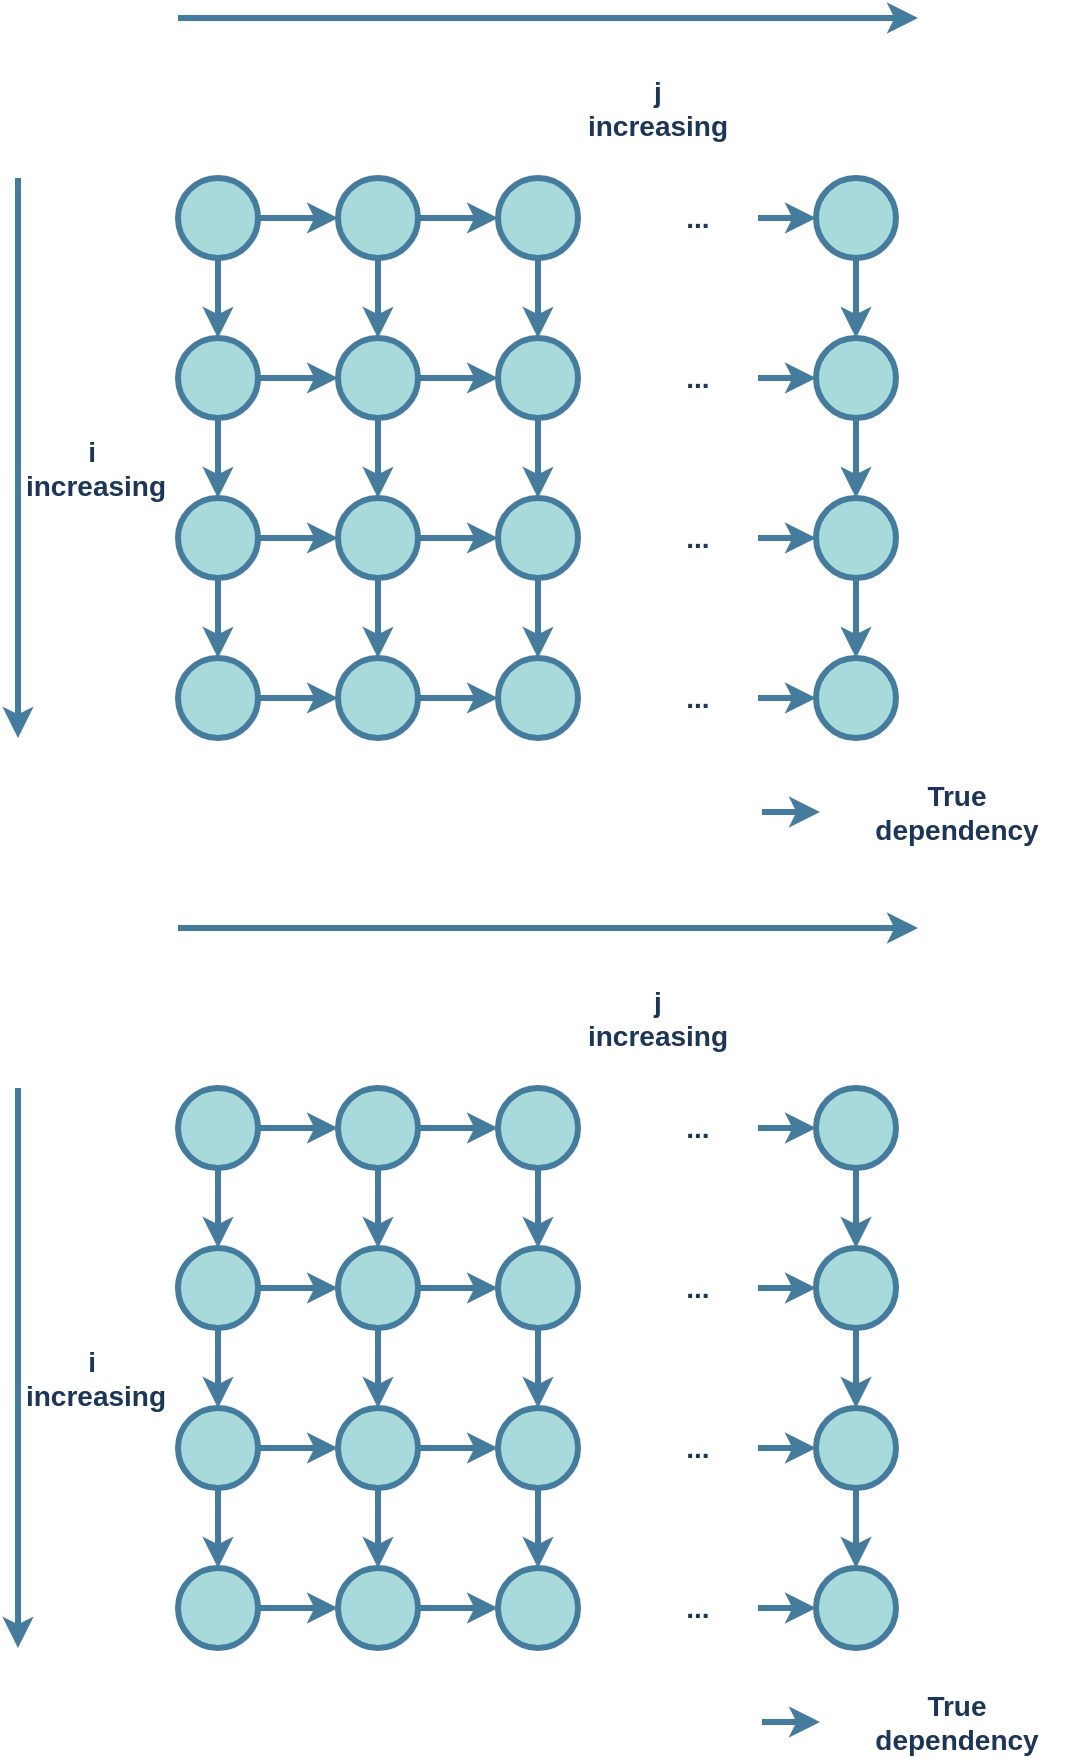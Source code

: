 <mxfile version="21.7.5" type="github">
  <diagram name="Page-1" id="7In59A1sgAPbLbXznsLF">
    <mxGraphModel dx="1430" dy="732" grid="0" gridSize="10" guides="1" tooltips="1" connect="1" arrows="1" fold="1" page="1" pageScale="1" pageWidth="850" pageHeight="1100" math="0" shadow="0">
      <root>
        <mxCell id="0" />
        <mxCell id="1" parent="0" />
        <mxCell id="GX78M3u3ePjl-X8wYyLm-103" value="" style="edgeStyle=orthogonalEdgeStyle;rounded=0;orthogonalLoop=1;jettySize=auto;html=1;labelBackgroundColor=none;strokeColor=#457B9D;fontColor=default;fontSize=14;fontStyle=1;strokeWidth=3;" edge="1" parent="1" source="GX78M3u3ePjl-X8wYyLm-1" target="GX78M3u3ePjl-X8wYyLm-2">
          <mxGeometry relative="1" as="geometry" />
        </mxCell>
        <mxCell id="GX78M3u3ePjl-X8wYyLm-108" value="" style="edgeStyle=orthogonalEdgeStyle;rounded=0;orthogonalLoop=1;jettySize=auto;html=1;labelBackgroundColor=none;strokeColor=#457B9D;fontColor=default;fontSize=14;fontStyle=1;strokeWidth=3;" edge="1" parent="1" source="GX78M3u3ePjl-X8wYyLm-1" target="GX78M3u3ePjl-X8wYyLm-96">
          <mxGeometry relative="1" as="geometry" />
        </mxCell>
        <mxCell id="GX78M3u3ePjl-X8wYyLm-1" value="" style="ellipse;whiteSpace=wrap;html=1;aspect=fixed;labelBackgroundColor=none;fillColor=#A8DADC;strokeColor=#457B9D;fontColor=#1D3557;fontSize=14;fontStyle=1;strokeWidth=3;" vertex="1" parent="1">
          <mxGeometry x="196" y="196" width="40" height="40" as="geometry" />
        </mxCell>
        <mxCell id="GX78M3u3ePjl-X8wYyLm-52" style="edgeStyle=orthogonalEdgeStyle;rounded=0;orthogonalLoop=1;jettySize=auto;html=1;exitX=1;exitY=0.5;exitDx=0;exitDy=0;entryX=0;entryY=0.5;entryDx=0;entryDy=0;labelBackgroundColor=none;strokeColor=#457B9D;fontColor=default;fontSize=14;fontStyle=1;strokeWidth=3;" edge="1" parent="1" source="GX78M3u3ePjl-X8wYyLm-2" target="GX78M3u3ePjl-X8wYyLm-3">
          <mxGeometry relative="1" as="geometry" />
        </mxCell>
        <mxCell id="GX78M3u3ePjl-X8wYyLm-104" value="" style="edgeStyle=orthogonalEdgeStyle;rounded=0;orthogonalLoop=1;jettySize=auto;html=1;labelBackgroundColor=none;strokeColor=#457B9D;fontColor=default;fontSize=14;fontStyle=1;strokeWidth=3;" edge="1" parent="1" source="GX78M3u3ePjl-X8wYyLm-2" target="GX78M3u3ePjl-X8wYyLm-4">
          <mxGeometry relative="1" as="geometry" />
        </mxCell>
        <mxCell id="GX78M3u3ePjl-X8wYyLm-2" value="" style="ellipse;whiteSpace=wrap;html=1;aspect=fixed;labelBackgroundColor=none;fillColor=#A8DADC;strokeColor=#457B9D;fontColor=#1D3557;fontSize=14;fontStyle=1;strokeWidth=3;" vertex="1" parent="1">
          <mxGeometry x="196" y="276" width="40" height="40" as="geometry" />
        </mxCell>
        <mxCell id="GX78M3u3ePjl-X8wYyLm-98" value="" style="edgeStyle=orthogonalEdgeStyle;rounded=0;orthogonalLoop=1;jettySize=auto;html=1;labelBackgroundColor=none;strokeColor=#457B9D;fontColor=default;fontSize=14;fontStyle=1;strokeWidth=3;" edge="1" parent="1" source="GX78M3u3ePjl-X8wYyLm-3" target="GX78M3u3ePjl-X8wYyLm-5">
          <mxGeometry relative="1" as="geometry" />
        </mxCell>
        <mxCell id="GX78M3u3ePjl-X8wYyLm-109" value="" style="edgeStyle=orthogonalEdgeStyle;rounded=0;orthogonalLoop=1;jettySize=auto;html=1;labelBackgroundColor=none;strokeColor=#457B9D;fontColor=default;fontSize=14;fontStyle=1;strokeWidth=3;" edge="1" parent="1" source="GX78M3u3ePjl-X8wYyLm-3" target="GX78M3u3ePjl-X8wYyLm-99">
          <mxGeometry relative="1" as="geometry" />
        </mxCell>
        <mxCell id="GX78M3u3ePjl-X8wYyLm-3" value="" style="ellipse;whiteSpace=wrap;html=1;aspect=fixed;labelBackgroundColor=none;fillColor=#A8DADC;strokeColor=#457B9D;fontColor=#1D3557;fontSize=14;fontStyle=1;strokeWidth=3;" vertex="1" parent="1">
          <mxGeometry x="276" y="276" width="40" height="40" as="geometry" />
        </mxCell>
        <mxCell id="GX78M3u3ePjl-X8wYyLm-53" value="" style="edgeStyle=orthogonalEdgeStyle;rounded=0;orthogonalLoop=1;jettySize=auto;html=1;labelBackgroundColor=none;strokeColor=#457B9D;fontColor=default;fontSize=14;fontStyle=1;strokeWidth=3;" edge="1" parent="1" source="GX78M3u3ePjl-X8wYyLm-4" target="GX78M3u3ePjl-X8wYyLm-5">
          <mxGeometry relative="1" as="geometry" />
        </mxCell>
        <mxCell id="GX78M3u3ePjl-X8wYyLm-105" value="" style="edgeStyle=orthogonalEdgeStyle;rounded=0;orthogonalLoop=1;jettySize=auto;html=1;labelBackgroundColor=none;strokeColor=#457B9D;fontColor=default;fontSize=14;fontStyle=1;strokeWidth=3;" edge="1" parent="1" source="GX78M3u3ePjl-X8wYyLm-4" target="GX78M3u3ePjl-X8wYyLm-7">
          <mxGeometry relative="1" as="geometry" />
        </mxCell>
        <mxCell id="GX78M3u3ePjl-X8wYyLm-4" value="" style="ellipse;whiteSpace=wrap;html=1;aspect=fixed;labelBackgroundColor=none;fillColor=#A8DADC;strokeColor=#457B9D;fontColor=#1D3557;fontSize=14;fontStyle=1;strokeWidth=3;" vertex="1" parent="1">
          <mxGeometry x="196" y="356" width="40" height="40" as="geometry" />
        </mxCell>
        <mxCell id="GX78M3u3ePjl-X8wYyLm-54" value="" style="edgeStyle=orthogonalEdgeStyle;rounded=0;orthogonalLoop=1;jettySize=auto;html=1;labelBackgroundColor=none;strokeColor=#457B9D;fontColor=default;fontSize=14;fontStyle=1;strokeWidth=3;" edge="1" parent="1" source="GX78M3u3ePjl-X8wYyLm-5" target="GX78M3u3ePjl-X8wYyLm-6">
          <mxGeometry relative="1" as="geometry" />
        </mxCell>
        <mxCell id="GX78M3u3ePjl-X8wYyLm-106" value="" style="edgeStyle=orthogonalEdgeStyle;rounded=0;orthogonalLoop=1;jettySize=auto;html=1;labelBackgroundColor=none;strokeColor=#457B9D;fontColor=default;fontSize=14;fontStyle=1;strokeWidth=3;" edge="1" parent="1" source="GX78M3u3ePjl-X8wYyLm-5" target="GX78M3u3ePjl-X8wYyLm-8">
          <mxGeometry relative="1" as="geometry" />
        </mxCell>
        <mxCell id="GX78M3u3ePjl-X8wYyLm-5" value="" style="ellipse;whiteSpace=wrap;html=1;aspect=fixed;labelBackgroundColor=none;fillColor=#A8DADC;strokeColor=#457B9D;fontColor=#1D3557;fontSize=14;fontStyle=1;strokeWidth=3;" vertex="1" parent="1">
          <mxGeometry x="276" y="356" width="40" height="40" as="geometry" />
        </mxCell>
        <mxCell id="GX78M3u3ePjl-X8wYyLm-110" value="" style="edgeStyle=orthogonalEdgeStyle;rounded=0;orthogonalLoop=1;jettySize=auto;html=1;labelBackgroundColor=none;strokeColor=#457B9D;fontColor=default;fontSize=14;fontStyle=1;strokeWidth=3;" edge="1" parent="1" source="GX78M3u3ePjl-X8wYyLm-6" target="GX78M3u3ePjl-X8wYyLm-9">
          <mxGeometry relative="1" as="geometry" />
        </mxCell>
        <mxCell id="GX78M3u3ePjl-X8wYyLm-6" value="" style="ellipse;whiteSpace=wrap;html=1;aspect=fixed;labelBackgroundColor=none;fillColor=#A8DADC;strokeColor=#457B9D;fontColor=#1D3557;fontSize=14;fontStyle=1;strokeWidth=3;" vertex="1" parent="1">
          <mxGeometry x="356" y="356" width="40" height="40" as="geometry" />
        </mxCell>
        <mxCell id="GX78M3u3ePjl-X8wYyLm-55" value="" style="edgeStyle=orthogonalEdgeStyle;rounded=0;orthogonalLoop=1;jettySize=auto;html=1;labelBackgroundColor=none;strokeColor=#457B9D;fontColor=default;fontSize=14;fontStyle=1;strokeWidth=3;" edge="1" parent="1" source="GX78M3u3ePjl-X8wYyLm-7" target="GX78M3u3ePjl-X8wYyLm-8">
          <mxGeometry relative="1" as="geometry" />
        </mxCell>
        <mxCell id="GX78M3u3ePjl-X8wYyLm-7" value="" style="ellipse;whiteSpace=wrap;html=1;aspect=fixed;labelBackgroundColor=none;fillColor=#A8DADC;strokeColor=#457B9D;fontColor=#1D3557;fontSize=14;fontStyle=1;strokeWidth=3;" vertex="1" parent="1">
          <mxGeometry x="196" y="436" width="40" height="40" as="geometry" />
        </mxCell>
        <mxCell id="GX78M3u3ePjl-X8wYyLm-56" value="" style="edgeStyle=orthogonalEdgeStyle;rounded=0;orthogonalLoop=1;jettySize=auto;html=1;labelBackgroundColor=none;strokeColor=#457B9D;fontColor=default;fontSize=14;fontStyle=1;strokeWidth=3;" edge="1" parent="1" source="GX78M3u3ePjl-X8wYyLm-8" target="GX78M3u3ePjl-X8wYyLm-9">
          <mxGeometry relative="1" as="geometry" />
        </mxCell>
        <mxCell id="GX78M3u3ePjl-X8wYyLm-8" value="" style="ellipse;whiteSpace=wrap;html=1;aspect=fixed;labelBackgroundColor=none;fillColor=#A8DADC;strokeColor=#457B9D;fontColor=#1D3557;fontSize=14;fontStyle=1;strokeWidth=3;" vertex="1" parent="1">
          <mxGeometry x="276" y="436" width="40" height="40" as="geometry" />
        </mxCell>
        <mxCell id="GX78M3u3ePjl-X8wYyLm-9" value="" style="ellipse;whiteSpace=wrap;html=1;aspect=fixed;labelBackgroundColor=none;fillColor=#A8DADC;strokeColor=#457B9D;fontColor=#1D3557;fontSize=14;fontStyle=1;strokeWidth=3;" vertex="1" parent="1">
          <mxGeometry x="356" y="436" width="40" height="40" as="geometry" />
        </mxCell>
        <mxCell id="GX78M3u3ePjl-X8wYyLm-95" value="" style="endArrow=classic;html=1;rounded=0;exitX=0.5;exitY=1;exitDx=0;exitDy=0;entryX=0.5;entryY=0;entryDx=0;entryDy=0;labelBackgroundColor=none;strokeColor=#457B9D;fontColor=default;fontSize=14;fontStyle=1;strokeWidth=3;" edge="1" parent="1" source="GX78M3u3ePjl-X8wYyLm-96" target="GX78M3u3ePjl-X8wYyLm-3">
          <mxGeometry width="50" height="50" relative="1" as="geometry">
            <mxPoint x="636" y="666" as="sourcePoint" />
            <mxPoint x="686" y="616" as="targetPoint" />
          </mxGeometry>
        </mxCell>
        <mxCell id="GX78M3u3ePjl-X8wYyLm-107" value="" style="edgeStyle=orthogonalEdgeStyle;rounded=0;orthogonalLoop=1;jettySize=auto;html=1;labelBackgroundColor=none;strokeColor=#457B9D;fontColor=default;fontSize=14;fontStyle=1;strokeWidth=3;" edge="1" parent="1" source="GX78M3u3ePjl-X8wYyLm-96" target="GX78M3u3ePjl-X8wYyLm-101">
          <mxGeometry relative="1" as="geometry" />
        </mxCell>
        <mxCell id="GX78M3u3ePjl-X8wYyLm-96" value="" style="ellipse;whiteSpace=wrap;html=1;aspect=fixed;labelBackgroundColor=none;fillColor=#A8DADC;strokeColor=#457B9D;fontColor=#1D3557;fontSize=14;fontStyle=1;strokeWidth=3;" vertex="1" parent="1">
          <mxGeometry x="276" y="196" width="40" height="40" as="geometry" />
        </mxCell>
        <mxCell id="GX78M3u3ePjl-X8wYyLm-100" value="" style="edgeStyle=orthogonalEdgeStyle;rounded=0;orthogonalLoop=1;jettySize=auto;html=1;labelBackgroundColor=none;strokeColor=#457B9D;fontColor=default;fontSize=14;fontStyle=1;strokeWidth=3;" edge="1" parent="1" source="GX78M3u3ePjl-X8wYyLm-99" target="GX78M3u3ePjl-X8wYyLm-6">
          <mxGeometry relative="1" as="geometry" />
        </mxCell>
        <mxCell id="GX78M3u3ePjl-X8wYyLm-99" value="" style="ellipse;whiteSpace=wrap;html=1;aspect=fixed;labelBackgroundColor=none;fillColor=#A8DADC;strokeColor=#457B9D;fontColor=#1D3557;fontSize=14;fontStyle=1;strokeWidth=3;" vertex="1" parent="1">
          <mxGeometry x="356" y="276" width="40" height="40" as="geometry" />
        </mxCell>
        <mxCell id="GX78M3u3ePjl-X8wYyLm-111" value="" style="edgeStyle=orthogonalEdgeStyle;rounded=0;orthogonalLoop=1;jettySize=auto;html=1;labelBackgroundColor=none;strokeColor=#457B9D;fontColor=default;fontSize=14;fontStyle=1;strokeWidth=3;" edge="1" parent="1" source="GX78M3u3ePjl-X8wYyLm-101" target="GX78M3u3ePjl-X8wYyLm-99">
          <mxGeometry relative="1" as="geometry" />
        </mxCell>
        <mxCell id="GX78M3u3ePjl-X8wYyLm-101" value="" style="ellipse;whiteSpace=wrap;html=1;aspect=fixed;labelBackgroundColor=none;fillColor=#A8DADC;strokeColor=#457B9D;fontColor=#1D3557;fontSize=14;fontStyle=1;strokeWidth=3;" vertex="1" parent="1">
          <mxGeometry x="356" y="196" width="40" height="40" as="geometry" />
        </mxCell>
        <mxCell id="GX78M3u3ePjl-X8wYyLm-114" value="" style="edgeStyle=orthogonalEdgeStyle;rounded=0;orthogonalLoop=1;jettySize=auto;html=1;labelBackgroundColor=none;strokeColor=#457B9D;fontColor=default;fontSize=14;fontStyle=1;strokeWidth=3;" edge="1" parent="1" source="GX78M3u3ePjl-X8wYyLm-115" target="GX78M3u3ePjl-X8wYyLm-117">
          <mxGeometry relative="1" as="geometry" />
        </mxCell>
        <mxCell id="GX78M3u3ePjl-X8wYyLm-115" value="" style="ellipse;whiteSpace=wrap;html=1;aspect=fixed;labelBackgroundColor=none;fillColor=#A8DADC;strokeColor=#457B9D;fontColor=#1D3557;fontSize=14;fontStyle=1;strokeWidth=3;" vertex="1" parent="1">
          <mxGeometry x="515" y="356" width="40" height="40" as="geometry" />
        </mxCell>
        <mxCell id="GX78M3u3ePjl-X8wYyLm-117" value="" style="ellipse;whiteSpace=wrap;html=1;aspect=fixed;labelBackgroundColor=none;fillColor=#A8DADC;strokeColor=#457B9D;fontColor=#1D3557;fontSize=14;fontStyle=1;strokeWidth=3;" vertex="1" parent="1">
          <mxGeometry x="515" y="436" width="40" height="40" as="geometry" />
        </mxCell>
        <mxCell id="GX78M3u3ePjl-X8wYyLm-119" value="" style="edgeStyle=orthogonalEdgeStyle;rounded=0;orthogonalLoop=1;jettySize=auto;html=1;labelBackgroundColor=none;strokeColor=#457B9D;fontColor=default;fontSize=14;fontStyle=1;strokeWidth=3;" edge="1" parent="1" source="GX78M3u3ePjl-X8wYyLm-120" target="GX78M3u3ePjl-X8wYyLm-115">
          <mxGeometry relative="1" as="geometry" />
        </mxCell>
        <mxCell id="GX78M3u3ePjl-X8wYyLm-120" value="" style="ellipse;whiteSpace=wrap;html=1;aspect=fixed;labelBackgroundColor=none;fillColor=#A8DADC;strokeColor=#457B9D;fontColor=#1D3557;fontSize=14;fontStyle=1;strokeWidth=3;" vertex="1" parent="1">
          <mxGeometry x="515" y="276" width="40" height="40" as="geometry" />
        </mxCell>
        <mxCell id="GX78M3u3ePjl-X8wYyLm-121" value="" style="edgeStyle=orthogonalEdgeStyle;rounded=0;orthogonalLoop=1;jettySize=auto;html=1;labelBackgroundColor=none;strokeColor=#457B9D;fontColor=default;fontSize=14;fontStyle=1;strokeWidth=3;" edge="1" parent="1" source="GX78M3u3ePjl-X8wYyLm-122" target="GX78M3u3ePjl-X8wYyLm-120">
          <mxGeometry relative="1" as="geometry" />
        </mxCell>
        <mxCell id="GX78M3u3ePjl-X8wYyLm-122" value="" style="ellipse;whiteSpace=wrap;html=1;aspect=fixed;labelBackgroundColor=none;fillColor=#A8DADC;strokeColor=#457B9D;fontColor=#1D3557;fontSize=14;fontStyle=1;strokeWidth=3;" vertex="1" parent="1">
          <mxGeometry x="515" y="196" width="40" height="40" as="geometry" />
        </mxCell>
        <mxCell id="GX78M3u3ePjl-X8wYyLm-127" value="" style="edgeStyle=orthogonalEdgeStyle;rounded=0;orthogonalLoop=1;jettySize=auto;html=1;labelBackgroundColor=none;strokeColor=#457B9D;fontColor=default;fontSize=14;fontStyle=1;strokeWidth=3;" edge="1" parent="1" source="GX78M3u3ePjl-X8wYyLm-123" target="GX78M3u3ePjl-X8wYyLm-122">
          <mxGeometry relative="1" as="geometry" />
        </mxCell>
        <mxCell id="GX78M3u3ePjl-X8wYyLm-123" value="..." style="text;html=1;strokeColor=none;fillColor=none;align=center;verticalAlign=middle;whiteSpace=wrap;rounded=0;labelBackgroundColor=none;fontColor=#1D3557;fontSize=14;fontStyle=1;strokeWidth=3;" vertex="1" parent="1">
          <mxGeometry x="426" y="201" width="60" height="30" as="geometry" />
        </mxCell>
        <mxCell id="GX78M3u3ePjl-X8wYyLm-128" value="" style="edgeStyle=orthogonalEdgeStyle;rounded=0;orthogonalLoop=1;jettySize=auto;html=1;labelBackgroundColor=none;strokeColor=#457B9D;fontColor=default;fontSize=14;fontStyle=1;strokeWidth=3;" edge="1" parent="1" source="GX78M3u3ePjl-X8wYyLm-124" target="GX78M3u3ePjl-X8wYyLm-120">
          <mxGeometry relative="1" as="geometry" />
        </mxCell>
        <mxCell id="GX78M3u3ePjl-X8wYyLm-124" value="..." style="text;html=1;strokeColor=none;fillColor=none;align=center;verticalAlign=middle;whiteSpace=wrap;rounded=0;labelBackgroundColor=none;fontColor=#1D3557;fontSize=14;fontStyle=1;strokeWidth=3;" vertex="1" parent="1">
          <mxGeometry x="426" y="281" width="60" height="30" as="geometry" />
        </mxCell>
        <mxCell id="GX78M3u3ePjl-X8wYyLm-129" value="" style="edgeStyle=orthogonalEdgeStyle;rounded=0;orthogonalLoop=1;jettySize=auto;html=1;labelBackgroundColor=none;strokeColor=#457B9D;fontColor=default;fontSize=14;fontStyle=1;strokeWidth=3;" edge="1" parent="1" source="GX78M3u3ePjl-X8wYyLm-125" target="GX78M3u3ePjl-X8wYyLm-115">
          <mxGeometry relative="1" as="geometry" />
        </mxCell>
        <mxCell id="GX78M3u3ePjl-X8wYyLm-125" value="..." style="text;html=1;strokeColor=none;fillColor=none;align=center;verticalAlign=middle;whiteSpace=wrap;rounded=0;labelBackgroundColor=none;fontColor=#1D3557;fontSize=14;fontStyle=1;strokeWidth=3;" vertex="1" parent="1">
          <mxGeometry x="426" y="361" width="60" height="30" as="geometry" />
        </mxCell>
        <mxCell id="GX78M3u3ePjl-X8wYyLm-135" value="" style="edgeStyle=orthogonalEdgeStyle;rounded=0;orthogonalLoop=1;jettySize=auto;html=1;labelBackgroundColor=none;strokeColor=#457B9D;fontColor=default;fontSize=14;fontStyle=1;strokeWidth=3;" edge="1" parent="1" source="GX78M3u3ePjl-X8wYyLm-126" target="GX78M3u3ePjl-X8wYyLm-117">
          <mxGeometry relative="1" as="geometry" />
        </mxCell>
        <mxCell id="GX78M3u3ePjl-X8wYyLm-126" value="..." style="text;html=1;strokeColor=none;fillColor=none;align=center;verticalAlign=middle;whiteSpace=wrap;rounded=0;labelBackgroundColor=none;fontColor=#1D3557;fontSize=14;fontStyle=1;strokeWidth=3;" vertex="1" parent="1">
          <mxGeometry x="426" y="441" width="60" height="30" as="geometry" />
        </mxCell>
        <mxCell id="GX78M3u3ePjl-X8wYyLm-131" value="" style="endArrow=classic;html=1;rounded=0;labelBackgroundColor=none;strokeColor=#457B9D;fontColor=default;fontSize=14;fontStyle=1;strokeWidth=3;" edge="1" parent="1">
          <mxGeometry width="50" height="50" relative="1" as="geometry">
            <mxPoint x="116" y="196" as="sourcePoint" />
            <mxPoint x="116" y="476" as="targetPoint" />
          </mxGeometry>
        </mxCell>
        <mxCell id="GX78M3u3ePjl-X8wYyLm-132" value="i&amp;nbsp; increasing" style="text;html=1;strokeColor=none;fillColor=none;align=center;verticalAlign=middle;whiteSpace=wrap;rounded=0;labelBackgroundColor=none;fontColor=#1D3557;fontSize=14;fontStyle=1;strokeWidth=3;" vertex="1" parent="1">
          <mxGeometry x="125" y="326" width="60" height="30" as="geometry" />
        </mxCell>
        <mxCell id="GX78M3u3ePjl-X8wYyLm-133" value="&lt;div style=&quot;font-size: 14px;&quot;&gt;j&lt;/div&gt;&lt;div style=&quot;font-size: 14px;&quot;&gt;increasing&lt;br style=&quot;font-size: 14px;&quot;&gt;&lt;/div&gt;" style="text;html=1;strokeColor=none;fillColor=none;align=center;verticalAlign=middle;whiteSpace=wrap;rounded=0;labelBackgroundColor=none;fontColor=#1D3557;fontSize=14;fontStyle=1;strokeWidth=3;" vertex="1" parent="1">
          <mxGeometry x="406" y="146" width="60" height="30" as="geometry" />
        </mxCell>
        <mxCell id="GX78M3u3ePjl-X8wYyLm-134" value="" style="endArrow=classic;html=1;rounded=0;labelBackgroundColor=none;strokeColor=#457B9D;fontColor=default;fontSize=14;fontStyle=1;strokeWidth=3;" edge="1" parent="1">
          <mxGeometry width="50" height="50" relative="1" as="geometry">
            <mxPoint x="196" y="116" as="sourcePoint" />
            <mxPoint x="566" y="116" as="targetPoint" />
          </mxGeometry>
        </mxCell>
        <mxCell id="GX78M3u3ePjl-X8wYyLm-136" value="" style="edgeStyle=orthogonalEdgeStyle;rounded=0;orthogonalLoop=1;jettySize=auto;html=1;labelBackgroundColor=none;strokeColor=#457B9D;fontColor=default;fontSize=14;fontStyle=1;strokeWidth=3;" edge="1" parent="1">
          <mxGeometry relative="1" as="geometry">
            <mxPoint x="488" y="513" as="sourcePoint" />
            <mxPoint x="517" y="513" as="targetPoint" />
          </mxGeometry>
        </mxCell>
        <mxCell id="GX78M3u3ePjl-X8wYyLm-137" value="True dependency" style="text;html=1;strokeColor=none;fillColor=none;align=center;verticalAlign=middle;whiteSpace=wrap;rounded=0;labelBackgroundColor=none;fontColor=#1D3557;fontSize=14;fontStyle=1;strokeWidth=3;" vertex="1" parent="1">
          <mxGeometry x="528" y="498" width="115" height="30" as="geometry" />
        </mxCell>
        <mxCell id="GX78M3u3ePjl-X8wYyLm-138" value="" style="edgeStyle=orthogonalEdgeStyle;rounded=0;orthogonalLoop=1;jettySize=auto;html=1;labelBackgroundColor=none;strokeColor=#457B9D;fontColor=default;fontSize=14;fontStyle=1;strokeWidth=3;" edge="1" parent="1" source="GX78M3u3ePjl-X8wYyLm-140" target="GX78M3u3ePjl-X8wYyLm-143">
          <mxGeometry relative="1" as="geometry" />
        </mxCell>
        <mxCell id="GX78M3u3ePjl-X8wYyLm-139" value="" style="edgeStyle=orthogonalEdgeStyle;rounded=0;orthogonalLoop=1;jettySize=auto;html=1;labelBackgroundColor=none;strokeColor=#457B9D;fontColor=default;fontSize=14;fontStyle=1;strokeWidth=3;" edge="1" parent="1" source="GX78M3u3ePjl-X8wYyLm-140" target="GX78M3u3ePjl-X8wYyLm-162">
          <mxGeometry relative="1" as="geometry" />
        </mxCell>
        <mxCell id="GX78M3u3ePjl-X8wYyLm-140" value="" style="ellipse;whiteSpace=wrap;html=1;aspect=fixed;labelBackgroundColor=none;fillColor=#A8DADC;strokeColor=#457B9D;fontColor=#1D3557;fontSize=14;fontStyle=1;strokeWidth=3;" vertex="1" parent="1">
          <mxGeometry x="196" y="651" width="40" height="40" as="geometry" />
        </mxCell>
        <mxCell id="GX78M3u3ePjl-X8wYyLm-141" style="edgeStyle=orthogonalEdgeStyle;rounded=0;orthogonalLoop=1;jettySize=auto;html=1;exitX=1;exitY=0.5;exitDx=0;exitDy=0;entryX=0;entryY=0.5;entryDx=0;entryDy=0;labelBackgroundColor=none;strokeColor=#457B9D;fontColor=default;fontSize=14;fontStyle=1;strokeWidth=3;" edge="1" parent="1" source="GX78M3u3ePjl-X8wYyLm-143" target="GX78M3u3ePjl-X8wYyLm-146">
          <mxGeometry relative="1" as="geometry" />
        </mxCell>
        <mxCell id="GX78M3u3ePjl-X8wYyLm-142" value="" style="edgeStyle=orthogonalEdgeStyle;rounded=0;orthogonalLoop=1;jettySize=auto;html=1;labelBackgroundColor=none;strokeColor=#457B9D;fontColor=default;fontSize=14;fontStyle=1;strokeWidth=3;" edge="1" parent="1" source="GX78M3u3ePjl-X8wYyLm-143" target="GX78M3u3ePjl-X8wYyLm-149">
          <mxGeometry relative="1" as="geometry" />
        </mxCell>
        <mxCell id="GX78M3u3ePjl-X8wYyLm-143" value="" style="ellipse;whiteSpace=wrap;html=1;aspect=fixed;labelBackgroundColor=none;fillColor=#A8DADC;strokeColor=#457B9D;fontColor=#1D3557;fontSize=14;fontStyle=1;strokeWidth=3;" vertex="1" parent="1">
          <mxGeometry x="196" y="731" width="40" height="40" as="geometry" />
        </mxCell>
        <mxCell id="GX78M3u3ePjl-X8wYyLm-144" value="" style="edgeStyle=orthogonalEdgeStyle;rounded=0;orthogonalLoop=1;jettySize=auto;html=1;labelBackgroundColor=none;strokeColor=#457B9D;fontColor=default;fontSize=14;fontStyle=1;strokeWidth=3;" edge="1" parent="1" source="GX78M3u3ePjl-X8wYyLm-146" target="GX78M3u3ePjl-X8wYyLm-152">
          <mxGeometry relative="1" as="geometry" />
        </mxCell>
        <mxCell id="GX78M3u3ePjl-X8wYyLm-145" value="" style="edgeStyle=orthogonalEdgeStyle;rounded=0;orthogonalLoop=1;jettySize=auto;html=1;labelBackgroundColor=none;strokeColor=#457B9D;fontColor=default;fontSize=14;fontStyle=1;strokeWidth=3;" edge="1" parent="1" source="GX78M3u3ePjl-X8wYyLm-146" target="GX78M3u3ePjl-X8wYyLm-164">
          <mxGeometry relative="1" as="geometry" />
        </mxCell>
        <mxCell id="GX78M3u3ePjl-X8wYyLm-146" value="" style="ellipse;whiteSpace=wrap;html=1;aspect=fixed;labelBackgroundColor=none;fillColor=#A8DADC;strokeColor=#457B9D;fontColor=#1D3557;fontSize=14;fontStyle=1;strokeWidth=3;" vertex="1" parent="1">
          <mxGeometry x="276" y="731" width="40" height="40" as="geometry" />
        </mxCell>
        <mxCell id="GX78M3u3ePjl-X8wYyLm-147" value="" style="edgeStyle=orthogonalEdgeStyle;rounded=0;orthogonalLoop=1;jettySize=auto;html=1;labelBackgroundColor=none;strokeColor=#457B9D;fontColor=default;fontSize=14;fontStyle=1;strokeWidth=3;" edge="1" parent="1" source="GX78M3u3ePjl-X8wYyLm-149" target="GX78M3u3ePjl-X8wYyLm-152">
          <mxGeometry relative="1" as="geometry" />
        </mxCell>
        <mxCell id="GX78M3u3ePjl-X8wYyLm-148" value="" style="edgeStyle=orthogonalEdgeStyle;rounded=0;orthogonalLoop=1;jettySize=auto;html=1;labelBackgroundColor=none;strokeColor=#457B9D;fontColor=default;fontSize=14;fontStyle=1;strokeWidth=3;" edge="1" parent="1" source="GX78M3u3ePjl-X8wYyLm-149" target="GX78M3u3ePjl-X8wYyLm-156">
          <mxGeometry relative="1" as="geometry" />
        </mxCell>
        <mxCell id="GX78M3u3ePjl-X8wYyLm-149" value="" style="ellipse;whiteSpace=wrap;html=1;aspect=fixed;labelBackgroundColor=none;fillColor=#A8DADC;strokeColor=#457B9D;fontColor=#1D3557;fontSize=14;fontStyle=1;strokeWidth=3;" vertex="1" parent="1">
          <mxGeometry x="196" y="811" width="40" height="40" as="geometry" />
        </mxCell>
        <mxCell id="GX78M3u3ePjl-X8wYyLm-150" value="" style="edgeStyle=orthogonalEdgeStyle;rounded=0;orthogonalLoop=1;jettySize=auto;html=1;labelBackgroundColor=none;strokeColor=#457B9D;fontColor=default;fontSize=14;fontStyle=1;strokeWidth=3;" edge="1" parent="1" source="GX78M3u3ePjl-X8wYyLm-152" target="GX78M3u3ePjl-X8wYyLm-154">
          <mxGeometry relative="1" as="geometry" />
        </mxCell>
        <mxCell id="GX78M3u3ePjl-X8wYyLm-151" value="" style="edgeStyle=orthogonalEdgeStyle;rounded=0;orthogonalLoop=1;jettySize=auto;html=1;labelBackgroundColor=none;strokeColor=#457B9D;fontColor=default;fontSize=14;fontStyle=1;strokeWidth=3;" edge="1" parent="1" source="GX78M3u3ePjl-X8wYyLm-152" target="GX78M3u3ePjl-X8wYyLm-158">
          <mxGeometry relative="1" as="geometry" />
        </mxCell>
        <mxCell id="GX78M3u3ePjl-X8wYyLm-152" value="" style="ellipse;whiteSpace=wrap;html=1;aspect=fixed;labelBackgroundColor=none;fillColor=#A8DADC;strokeColor=#457B9D;fontColor=#1D3557;fontSize=14;fontStyle=1;strokeWidth=3;" vertex="1" parent="1">
          <mxGeometry x="276" y="811" width="40" height="40" as="geometry" />
        </mxCell>
        <mxCell id="GX78M3u3ePjl-X8wYyLm-153" value="" style="edgeStyle=orthogonalEdgeStyle;rounded=0;orthogonalLoop=1;jettySize=auto;html=1;labelBackgroundColor=none;strokeColor=#457B9D;fontColor=default;fontSize=14;fontStyle=1;strokeWidth=3;" edge="1" parent="1" source="GX78M3u3ePjl-X8wYyLm-154" target="GX78M3u3ePjl-X8wYyLm-159">
          <mxGeometry relative="1" as="geometry" />
        </mxCell>
        <mxCell id="GX78M3u3ePjl-X8wYyLm-154" value="" style="ellipse;whiteSpace=wrap;html=1;aspect=fixed;labelBackgroundColor=none;fillColor=#A8DADC;strokeColor=#457B9D;fontColor=#1D3557;fontSize=14;fontStyle=1;strokeWidth=3;" vertex="1" parent="1">
          <mxGeometry x="356" y="811" width="40" height="40" as="geometry" />
        </mxCell>
        <mxCell id="GX78M3u3ePjl-X8wYyLm-155" value="" style="edgeStyle=orthogonalEdgeStyle;rounded=0;orthogonalLoop=1;jettySize=auto;html=1;labelBackgroundColor=none;strokeColor=#457B9D;fontColor=default;fontSize=14;fontStyle=1;strokeWidth=3;" edge="1" parent="1" source="GX78M3u3ePjl-X8wYyLm-156" target="GX78M3u3ePjl-X8wYyLm-158">
          <mxGeometry relative="1" as="geometry" />
        </mxCell>
        <mxCell id="GX78M3u3ePjl-X8wYyLm-156" value="" style="ellipse;whiteSpace=wrap;html=1;aspect=fixed;labelBackgroundColor=none;fillColor=#A8DADC;strokeColor=#457B9D;fontColor=#1D3557;fontSize=14;fontStyle=1;strokeWidth=3;" vertex="1" parent="1">
          <mxGeometry x="196" y="891" width="40" height="40" as="geometry" />
        </mxCell>
        <mxCell id="GX78M3u3ePjl-X8wYyLm-157" value="" style="edgeStyle=orthogonalEdgeStyle;rounded=0;orthogonalLoop=1;jettySize=auto;html=1;labelBackgroundColor=none;strokeColor=#457B9D;fontColor=default;fontSize=14;fontStyle=1;strokeWidth=3;" edge="1" parent="1" source="GX78M3u3ePjl-X8wYyLm-158" target="GX78M3u3ePjl-X8wYyLm-159">
          <mxGeometry relative="1" as="geometry" />
        </mxCell>
        <mxCell id="GX78M3u3ePjl-X8wYyLm-158" value="" style="ellipse;whiteSpace=wrap;html=1;aspect=fixed;labelBackgroundColor=none;fillColor=#A8DADC;strokeColor=#457B9D;fontColor=#1D3557;fontSize=14;fontStyle=1;strokeWidth=3;" vertex="1" parent="1">
          <mxGeometry x="276" y="891" width="40" height="40" as="geometry" />
        </mxCell>
        <mxCell id="GX78M3u3ePjl-X8wYyLm-159" value="" style="ellipse;whiteSpace=wrap;html=1;aspect=fixed;labelBackgroundColor=none;fillColor=#A8DADC;strokeColor=#457B9D;fontColor=#1D3557;fontSize=14;fontStyle=1;strokeWidth=3;" vertex="1" parent="1">
          <mxGeometry x="356" y="891" width="40" height="40" as="geometry" />
        </mxCell>
        <mxCell id="GX78M3u3ePjl-X8wYyLm-160" value="" style="endArrow=classic;html=1;rounded=0;exitX=0.5;exitY=1;exitDx=0;exitDy=0;entryX=0.5;entryY=0;entryDx=0;entryDy=0;labelBackgroundColor=none;strokeColor=#457B9D;fontColor=default;fontSize=14;fontStyle=1;strokeWidth=3;" edge="1" parent="1" source="GX78M3u3ePjl-X8wYyLm-162" target="GX78M3u3ePjl-X8wYyLm-146">
          <mxGeometry width="50" height="50" relative="1" as="geometry">
            <mxPoint x="636" y="1121" as="sourcePoint" />
            <mxPoint x="686" y="1071" as="targetPoint" />
          </mxGeometry>
        </mxCell>
        <mxCell id="GX78M3u3ePjl-X8wYyLm-161" value="" style="edgeStyle=orthogonalEdgeStyle;rounded=0;orthogonalLoop=1;jettySize=auto;html=1;labelBackgroundColor=none;strokeColor=#457B9D;fontColor=default;fontSize=14;fontStyle=1;strokeWidth=3;" edge="1" parent="1" source="GX78M3u3ePjl-X8wYyLm-162" target="GX78M3u3ePjl-X8wYyLm-166">
          <mxGeometry relative="1" as="geometry" />
        </mxCell>
        <mxCell id="GX78M3u3ePjl-X8wYyLm-162" value="" style="ellipse;whiteSpace=wrap;html=1;aspect=fixed;labelBackgroundColor=none;fillColor=#A8DADC;strokeColor=#457B9D;fontColor=#1D3557;fontSize=14;fontStyle=1;strokeWidth=3;" vertex="1" parent="1">
          <mxGeometry x="276" y="651" width="40" height="40" as="geometry" />
        </mxCell>
        <mxCell id="GX78M3u3ePjl-X8wYyLm-163" value="" style="edgeStyle=orthogonalEdgeStyle;rounded=0;orthogonalLoop=1;jettySize=auto;html=1;labelBackgroundColor=none;strokeColor=#457B9D;fontColor=default;fontSize=14;fontStyle=1;strokeWidth=3;" edge="1" parent="1" source="GX78M3u3ePjl-X8wYyLm-164" target="GX78M3u3ePjl-X8wYyLm-154">
          <mxGeometry relative="1" as="geometry" />
        </mxCell>
        <mxCell id="GX78M3u3ePjl-X8wYyLm-164" value="" style="ellipse;whiteSpace=wrap;html=1;aspect=fixed;labelBackgroundColor=none;fillColor=#A8DADC;strokeColor=#457B9D;fontColor=#1D3557;fontSize=14;fontStyle=1;strokeWidth=3;" vertex="1" parent="1">
          <mxGeometry x="356" y="731" width="40" height="40" as="geometry" />
        </mxCell>
        <mxCell id="GX78M3u3ePjl-X8wYyLm-165" value="" style="edgeStyle=orthogonalEdgeStyle;rounded=0;orthogonalLoop=1;jettySize=auto;html=1;labelBackgroundColor=none;strokeColor=#457B9D;fontColor=default;fontSize=14;fontStyle=1;strokeWidth=3;" edge="1" parent="1" source="GX78M3u3ePjl-X8wYyLm-166" target="GX78M3u3ePjl-X8wYyLm-164">
          <mxGeometry relative="1" as="geometry" />
        </mxCell>
        <mxCell id="GX78M3u3ePjl-X8wYyLm-166" value="" style="ellipse;whiteSpace=wrap;html=1;aspect=fixed;labelBackgroundColor=none;fillColor=#A8DADC;strokeColor=#457B9D;fontColor=#1D3557;fontSize=14;fontStyle=1;strokeWidth=3;" vertex="1" parent="1">
          <mxGeometry x="356" y="651" width="40" height="40" as="geometry" />
        </mxCell>
        <mxCell id="GX78M3u3ePjl-X8wYyLm-167" value="" style="edgeStyle=orthogonalEdgeStyle;rounded=0;orthogonalLoop=1;jettySize=auto;html=1;labelBackgroundColor=none;strokeColor=#457B9D;fontColor=default;fontSize=14;fontStyle=1;strokeWidth=3;" edge="1" parent="1" source="GX78M3u3ePjl-X8wYyLm-168" target="GX78M3u3ePjl-X8wYyLm-169">
          <mxGeometry relative="1" as="geometry" />
        </mxCell>
        <mxCell id="GX78M3u3ePjl-X8wYyLm-168" value="" style="ellipse;whiteSpace=wrap;html=1;aspect=fixed;labelBackgroundColor=none;fillColor=#A8DADC;strokeColor=#457B9D;fontColor=#1D3557;fontSize=14;fontStyle=1;strokeWidth=3;" vertex="1" parent="1">
          <mxGeometry x="515" y="811" width="40" height="40" as="geometry" />
        </mxCell>
        <mxCell id="GX78M3u3ePjl-X8wYyLm-169" value="" style="ellipse;whiteSpace=wrap;html=1;aspect=fixed;labelBackgroundColor=none;fillColor=#A8DADC;strokeColor=#457B9D;fontColor=#1D3557;fontSize=14;fontStyle=1;strokeWidth=3;" vertex="1" parent="1">
          <mxGeometry x="515" y="891" width="40" height="40" as="geometry" />
        </mxCell>
        <mxCell id="GX78M3u3ePjl-X8wYyLm-170" value="" style="edgeStyle=orthogonalEdgeStyle;rounded=0;orthogonalLoop=1;jettySize=auto;html=1;labelBackgroundColor=none;strokeColor=#457B9D;fontColor=default;fontSize=14;fontStyle=1;strokeWidth=3;" edge="1" parent="1" source="GX78M3u3ePjl-X8wYyLm-171" target="GX78M3u3ePjl-X8wYyLm-168">
          <mxGeometry relative="1" as="geometry" />
        </mxCell>
        <mxCell id="GX78M3u3ePjl-X8wYyLm-171" value="" style="ellipse;whiteSpace=wrap;html=1;aspect=fixed;labelBackgroundColor=none;fillColor=#A8DADC;strokeColor=#457B9D;fontColor=#1D3557;fontSize=14;fontStyle=1;strokeWidth=3;" vertex="1" parent="1">
          <mxGeometry x="515" y="731" width="40" height="40" as="geometry" />
        </mxCell>
        <mxCell id="GX78M3u3ePjl-X8wYyLm-172" value="" style="edgeStyle=orthogonalEdgeStyle;rounded=0;orthogonalLoop=1;jettySize=auto;html=1;labelBackgroundColor=none;strokeColor=#457B9D;fontColor=default;fontSize=14;fontStyle=1;strokeWidth=3;" edge="1" parent="1" source="GX78M3u3ePjl-X8wYyLm-173" target="GX78M3u3ePjl-X8wYyLm-171">
          <mxGeometry relative="1" as="geometry" />
        </mxCell>
        <mxCell id="GX78M3u3ePjl-X8wYyLm-173" value="" style="ellipse;whiteSpace=wrap;html=1;aspect=fixed;labelBackgroundColor=none;fillColor=#A8DADC;strokeColor=#457B9D;fontColor=#1D3557;fontSize=14;fontStyle=1;strokeWidth=3;" vertex="1" parent="1">
          <mxGeometry x="515" y="651" width="40" height="40" as="geometry" />
        </mxCell>
        <mxCell id="GX78M3u3ePjl-X8wYyLm-174" value="" style="edgeStyle=orthogonalEdgeStyle;rounded=0;orthogonalLoop=1;jettySize=auto;html=1;labelBackgroundColor=none;strokeColor=#457B9D;fontColor=default;fontSize=14;fontStyle=1;strokeWidth=3;" edge="1" parent="1" source="GX78M3u3ePjl-X8wYyLm-175" target="GX78M3u3ePjl-X8wYyLm-173">
          <mxGeometry relative="1" as="geometry" />
        </mxCell>
        <mxCell id="GX78M3u3ePjl-X8wYyLm-175" value="..." style="text;html=1;strokeColor=none;fillColor=none;align=center;verticalAlign=middle;whiteSpace=wrap;rounded=0;labelBackgroundColor=none;fontColor=#1D3557;fontSize=14;fontStyle=1;strokeWidth=3;" vertex="1" parent="1">
          <mxGeometry x="426" y="656" width="60" height="30" as="geometry" />
        </mxCell>
        <mxCell id="GX78M3u3ePjl-X8wYyLm-176" value="" style="edgeStyle=orthogonalEdgeStyle;rounded=0;orthogonalLoop=1;jettySize=auto;html=1;labelBackgroundColor=none;strokeColor=#457B9D;fontColor=default;fontSize=14;fontStyle=1;strokeWidth=3;" edge="1" parent="1" source="GX78M3u3ePjl-X8wYyLm-177" target="GX78M3u3ePjl-X8wYyLm-171">
          <mxGeometry relative="1" as="geometry" />
        </mxCell>
        <mxCell id="GX78M3u3ePjl-X8wYyLm-177" value="..." style="text;html=1;strokeColor=none;fillColor=none;align=center;verticalAlign=middle;whiteSpace=wrap;rounded=0;labelBackgroundColor=none;fontColor=#1D3557;fontSize=14;fontStyle=1;strokeWidth=3;" vertex="1" parent="1">
          <mxGeometry x="426" y="736" width="60" height="30" as="geometry" />
        </mxCell>
        <mxCell id="GX78M3u3ePjl-X8wYyLm-178" value="" style="edgeStyle=orthogonalEdgeStyle;rounded=0;orthogonalLoop=1;jettySize=auto;html=1;labelBackgroundColor=none;strokeColor=#457B9D;fontColor=default;fontSize=14;fontStyle=1;strokeWidth=3;" edge="1" parent="1" source="GX78M3u3ePjl-X8wYyLm-179" target="GX78M3u3ePjl-X8wYyLm-168">
          <mxGeometry relative="1" as="geometry" />
        </mxCell>
        <mxCell id="GX78M3u3ePjl-X8wYyLm-179" value="..." style="text;html=1;strokeColor=none;fillColor=none;align=center;verticalAlign=middle;whiteSpace=wrap;rounded=0;labelBackgroundColor=none;fontColor=#1D3557;fontSize=14;fontStyle=1;strokeWidth=3;" vertex="1" parent="1">
          <mxGeometry x="426" y="816" width="60" height="30" as="geometry" />
        </mxCell>
        <mxCell id="GX78M3u3ePjl-X8wYyLm-180" value="" style="edgeStyle=orthogonalEdgeStyle;rounded=0;orthogonalLoop=1;jettySize=auto;html=1;labelBackgroundColor=none;strokeColor=#457B9D;fontColor=default;fontSize=14;fontStyle=1;strokeWidth=3;" edge="1" parent="1" source="GX78M3u3ePjl-X8wYyLm-181" target="GX78M3u3ePjl-X8wYyLm-169">
          <mxGeometry relative="1" as="geometry" />
        </mxCell>
        <mxCell id="GX78M3u3ePjl-X8wYyLm-181" value="..." style="text;html=1;strokeColor=none;fillColor=none;align=center;verticalAlign=middle;whiteSpace=wrap;rounded=0;labelBackgroundColor=none;fontColor=#1D3557;fontSize=14;fontStyle=1;strokeWidth=3;" vertex="1" parent="1">
          <mxGeometry x="426" y="896" width="60" height="30" as="geometry" />
        </mxCell>
        <mxCell id="GX78M3u3ePjl-X8wYyLm-182" value="" style="endArrow=classic;html=1;rounded=0;labelBackgroundColor=none;strokeColor=#457B9D;fontColor=default;fontSize=14;fontStyle=1;strokeWidth=3;" edge="1" parent="1">
          <mxGeometry width="50" height="50" relative="1" as="geometry">
            <mxPoint x="116" y="651" as="sourcePoint" />
            <mxPoint x="116" y="931" as="targetPoint" />
          </mxGeometry>
        </mxCell>
        <mxCell id="GX78M3u3ePjl-X8wYyLm-183" value="i&amp;nbsp; increasing" style="text;html=1;strokeColor=none;fillColor=none;align=center;verticalAlign=middle;whiteSpace=wrap;rounded=0;labelBackgroundColor=none;fontColor=#1D3557;fontSize=14;fontStyle=1;strokeWidth=3;" vertex="1" parent="1">
          <mxGeometry x="125" y="781" width="60" height="30" as="geometry" />
        </mxCell>
        <mxCell id="GX78M3u3ePjl-X8wYyLm-184" value="&lt;div style=&quot;font-size: 14px;&quot;&gt;j&lt;/div&gt;&lt;div style=&quot;font-size: 14px;&quot;&gt;increasing&lt;br style=&quot;font-size: 14px;&quot;&gt;&lt;/div&gt;" style="text;html=1;strokeColor=none;fillColor=none;align=center;verticalAlign=middle;whiteSpace=wrap;rounded=0;labelBackgroundColor=none;fontColor=#1D3557;fontSize=14;fontStyle=1;strokeWidth=3;" vertex="1" parent="1">
          <mxGeometry x="406" y="601" width="60" height="30" as="geometry" />
        </mxCell>
        <mxCell id="GX78M3u3ePjl-X8wYyLm-185" value="" style="endArrow=classic;html=1;rounded=0;labelBackgroundColor=none;strokeColor=#457B9D;fontColor=default;fontSize=14;fontStyle=1;strokeWidth=3;" edge="1" parent="1">
          <mxGeometry width="50" height="50" relative="1" as="geometry">
            <mxPoint x="196" y="571" as="sourcePoint" />
            <mxPoint x="566" y="571" as="targetPoint" />
          </mxGeometry>
        </mxCell>
        <mxCell id="GX78M3u3ePjl-X8wYyLm-186" value="" style="edgeStyle=orthogonalEdgeStyle;rounded=0;orthogonalLoop=1;jettySize=auto;html=1;labelBackgroundColor=none;strokeColor=#457B9D;fontColor=default;fontSize=14;fontStyle=1;strokeWidth=3;" edge="1" parent="1">
          <mxGeometry relative="1" as="geometry">
            <mxPoint x="488" y="968" as="sourcePoint" />
            <mxPoint x="517" y="968" as="targetPoint" />
          </mxGeometry>
        </mxCell>
        <mxCell id="GX78M3u3ePjl-X8wYyLm-187" value="True dependency" style="text;html=1;strokeColor=none;fillColor=none;align=center;verticalAlign=middle;whiteSpace=wrap;rounded=0;labelBackgroundColor=none;fontColor=#1D3557;fontSize=14;fontStyle=1;strokeWidth=3;" vertex="1" parent="1">
          <mxGeometry x="528" y="953" width="115" height="30" as="geometry" />
        </mxCell>
      </root>
    </mxGraphModel>
  </diagram>
</mxfile>
